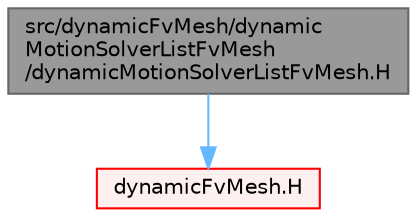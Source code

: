 digraph "src/dynamicFvMesh/dynamicMotionSolverListFvMesh/dynamicMotionSolverListFvMesh.H"
{
 // LATEX_PDF_SIZE
  bgcolor="transparent";
  edge [fontname=Helvetica,fontsize=10,labelfontname=Helvetica,labelfontsize=10];
  node [fontname=Helvetica,fontsize=10,shape=box,height=0.2,width=0.4];
  Node1 [id="Node000001",label="src/dynamicFvMesh/dynamic\lMotionSolverListFvMesh\l/dynamicMotionSolverListFvMesh.H",height=0.2,width=0.4,color="gray40", fillcolor="grey60", style="filled", fontcolor="black",tooltip=" "];
  Node1 -> Node2 [id="edge1_Node000001_Node000002",color="steelblue1",style="solid",tooltip=" "];
  Node2 [id="Node000002",label="dynamicFvMesh.H",height=0.2,width=0.4,color="red", fillcolor="#FFF0F0", style="filled",URL="$dynamicFvMesh_8H.html",tooltip=" "];
}
